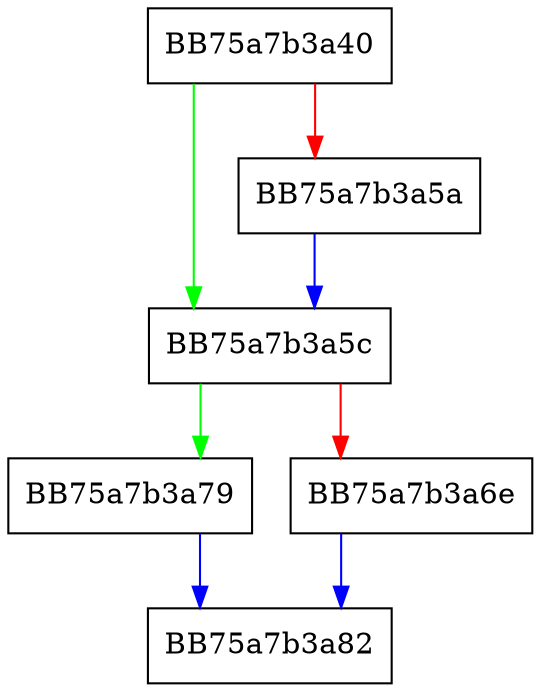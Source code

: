 digraph FPU_fbst {
  node [shape="box"];
  graph [splines=ortho];
  BB75a7b3a40 -> BB75a7b3a5c [color="green"];
  BB75a7b3a40 -> BB75a7b3a5a [color="red"];
  BB75a7b3a5a -> BB75a7b3a5c [color="blue"];
  BB75a7b3a5c -> BB75a7b3a79 [color="green"];
  BB75a7b3a5c -> BB75a7b3a6e [color="red"];
  BB75a7b3a6e -> BB75a7b3a82 [color="blue"];
  BB75a7b3a79 -> BB75a7b3a82 [color="blue"];
}